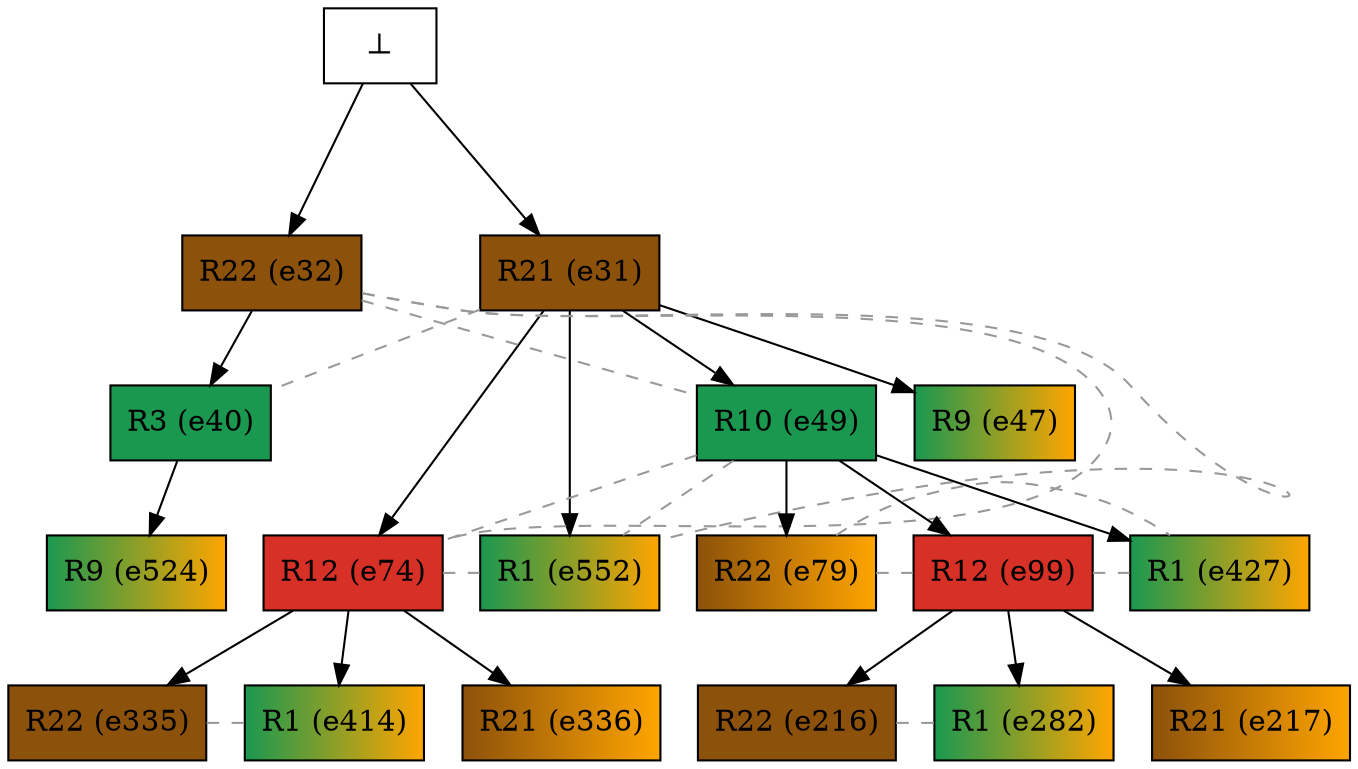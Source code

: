 digraph test {

//conflicts
  e31 -> e40 [arrowhead=none color=gray60 style=dashed constraint=false];
  e32 -> e49 [arrowhead=none color=gray60 style=dashed constraint=false];
  e32 -> e74 [arrowhead=none color=gray60 style=dashed constraint=false];
  e32 -> e552 [arrowhead=none color=gray60 style=dashed constraint=false];
  e49 -> e74 [arrowhead=none color=gray60 style=dashed constraint=false];
  e49 -> e552 [arrowhead=none color=gray60 style=dashed constraint=false];
  e74 -> e552 [arrowhead=none color=gray60 style=dashed constraint=false];
  e79 -> e99 [arrowhead=none color=gray60 style=dashed constraint=false];
  e79 -> e427 [arrowhead=none color=gray60 style=dashed constraint=false];
  e99 -> e427 [arrowhead=none color=gray60 style=dashed constraint=false];
  e216 -> e282 [arrowhead=none color=gray60 style=dashed constraint=false];
  e335 -> e414 [arrowhead=none color=gray60 style=dashed constraint=false];

  e31 -> e47 [minlen=1];
  e49 -> e79 [minlen=1];
  e31 -> e49 [minlen=1];
  e99 -> e216 [minlen=1];
  e49 -> e99 [minlen=1];
  e99 -> e217 [minlen=1];
  e99 -> e282 [minlen=1];
  e74 -> e335 [minlen=1];
  e31 -> e74 [minlen=2];
  e74 -> e336 [minlen=1];
  e74 -> e414 [minlen=1];
  e49 -> e427 [minlen=1];
  e40 -> e524 [minlen=1];
  e32 -> e40 [minlen=1];
  e31 -> e552 [minlen=2];
  e0 -> e31 [minlen=2];
  e0 -> e32 [minlen=2];

  e31 [color="black" fillcolor="#8c510a:#8c510a" label="R21 (e31)" shape=box style=filled];
  e32 [color="black" fillcolor="#8c510a:#8c510a" label="R22 (e32)" shape=box style=filled];
  e40 [color="black" fillcolor="#1a9850:#1a9850" label="R3 (e40)" shape=box style=filled];
  e47 [color="black" fillcolor="#1a9850:orange" label="R9 (e47)" shape=box style=filled];
  e49 [color="black" fillcolor="#1a9850:#1a9850" label="R10 (e49)" shape=box style=filled];
  e74 [color="black" fillcolor="#d73027:#d73027" label="R12 (e74)" shape=box style=filled];
  e79 [color="black" fillcolor="#8c510a:orange" label="R22 (e79)" shape=box style=filled];
  e99 [color="black" fillcolor="#d73027:#d73027" label="R12 (e99)" shape=box style=filled];
  e216 [color="black" fillcolor="#8c510a:#8c510a" label="R22 (e216)" shape=box style=filled];
  e217 [color="black" fillcolor="#8c510a:orange" label="R21 (e217)" shape=box style=filled];
  e282 [color="black" fillcolor="#1a9850:orange" label="R1 (e282)" shape=box style=filled];
  e335 [color="black" fillcolor="#8c510a:#8c510a" label="R22 (e335)" shape=box style=filled];
  e336 [color="black" fillcolor="#8c510a:orange" label="R21 (e336)" shape=box style=filled];
  e414 [color="black" fillcolor="#1a9850:orange" label="R1 (e414)" shape=box style=filled];
  e427 [color="black" fillcolor="#1a9850:orange" label="R1 (e427)" shape=box style=filled];
  e524 [color="black" fillcolor="#1a9850:orange" label="R9 (e524)" shape=box style=filled];
  e552 [color="black" fillcolor="#1a9850:orange" label="R1 (e552)" shape=box style=filled];
  e0 [fillcolor="white" label="⊥" shape=box style=filled];
}
